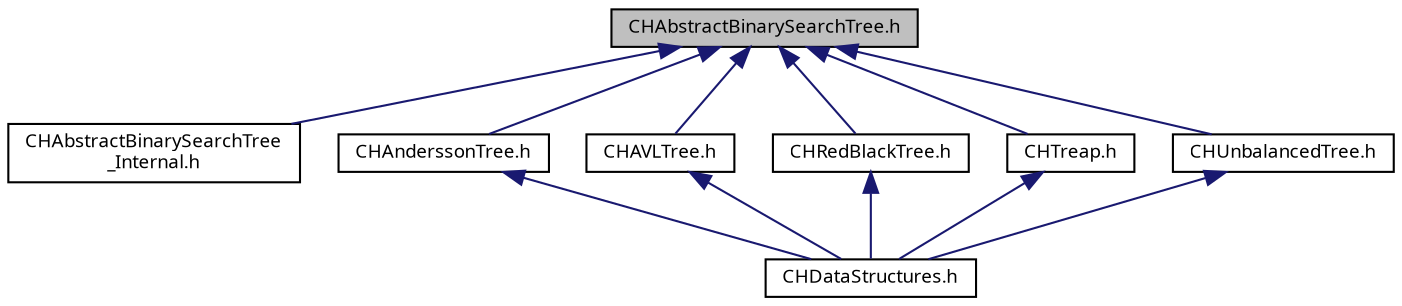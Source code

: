 digraph "CHAbstractBinarySearchTree.h"
{
  bgcolor="transparent";
  edge [fontname="LucidaGrande",fontsize="9",labelfontname="LucidaGrande",labelfontsize="9"];
  node [fontname="LucidaGrande",fontsize="9",shape=record];
  Node1 [label="CHAbstractBinarySearchTree.h",height=0.2,width=0.4,color="black", fillcolor="grey75", style="filled" fontcolor="black"];
  Node1 -> Node2 [dir="back",color="midnightblue",fontsize="9",style="solid",fontname="LucidaGrande"];
  Node2 [label="CHAbstractBinarySearchTree\l_Internal.h",height=0.2,width=0.4,color="black",URL="$_c_h_abstract_binary_search_tree___internal_8h.html",tooltip="Contains #defines for performing various traversals of binary search trees."];
  Node1 -> Node3 [dir="back",color="midnightblue",fontsize="9",style="solid",fontname="LucidaGrande"];
  Node3 [label="CHAnderssonTree.h",height=0.2,width=0.4,color="black",URL="$_c_h_andersson_tree_8h.html",tooltip="An AA-tree implementation of CHSearchTree."];
  Node3 -> Node4 [dir="back",color="midnightblue",fontsize="9",style="solid",fontname="LucidaGrande"];
  Node4 [label="CHDataStructures.h",height=0.2,width=0.4,color="black",URL="$_c_h_data_structures_8h.html",tooltip="An umbrella header which imports all the public header files for the framework."];
  Node1 -> Node5 [dir="back",color="midnightblue",fontsize="9",style="solid",fontname="LucidaGrande"];
  Node5 [label="CHAVLTree.h",height=0.2,width=0.4,color="black",URL="$_c_h_a_v_l_tree_8h.html",tooltip="An AVL tree implementation of CHSearchTree."];
  Node5 -> Node4 [dir="back",color="midnightblue",fontsize="9",style="solid",fontname="LucidaGrande"];
  Node1 -> Node6 [dir="back",color="midnightblue",fontsize="9",style="solid",fontname="LucidaGrande"];
  Node6 [label="CHRedBlackTree.h",height=0.2,width=0.4,color="black",URL="$_c_h_red_black_tree_8h.html",tooltip="A Red-Black tree implementation of CHSearchTree."];
  Node6 -> Node4 [dir="back",color="midnightblue",fontsize="9",style="solid",fontname="LucidaGrande"];
  Node1 -> Node7 [dir="back",color="midnightblue",fontsize="9",style="solid",fontname="LucidaGrande"];
  Node7 [label="CHTreap.h",height=0.2,width=0.4,color="black",URL="$_c_h_treap_8h.html",tooltip="A Treap implementation of CHSearchTree."];
  Node7 -> Node4 [dir="back",color="midnightblue",fontsize="9",style="solid",fontname="LucidaGrande"];
  Node1 -> Node8 [dir="back",color="midnightblue",fontsize="9",style="solid",fontname="LucidaGrande"];
  Node8 [label="CHUnbalancedTree.h",height=0.2,width=0.4,color="black",URL="$_c_h_unbalanced_tree_8h.html",tooltip="A generic, unbalanced implementation of CHSearchTree."];
  Node8 -> Node4 [dir="back",color="midnightblue",fontsize="9",style="solid",fontname="LucidaGrande"];
}
